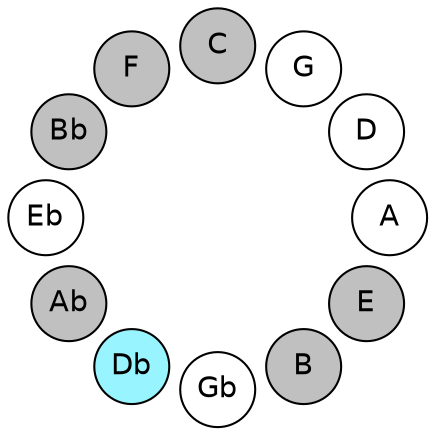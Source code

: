 
graph {

layout = circo;
mindist = .1

node [shape = circle, fontname = Helvetica, margin = 0, style = filled]
edge [style=invis]

subgraph 1 {
	E -- B -- Gb -- Db -- Ab -- Eb -- Bb -- F -- C -- G -- D -- A -- E
}

E [fillcolor = gray];
B [fillcolor = gray];
Gb [fillcolor = white];
Db [fillcolor = cadetblue1];
Ab [fillcolor = gray];
Eb [fillcolor = white];
Bb [fillcolor = gray];
F [fillcolor = gray];
C [fillcolor = gray];
G [fillcolor = white];
D [fillcolor = white];
A [fillcolor = white];
}
